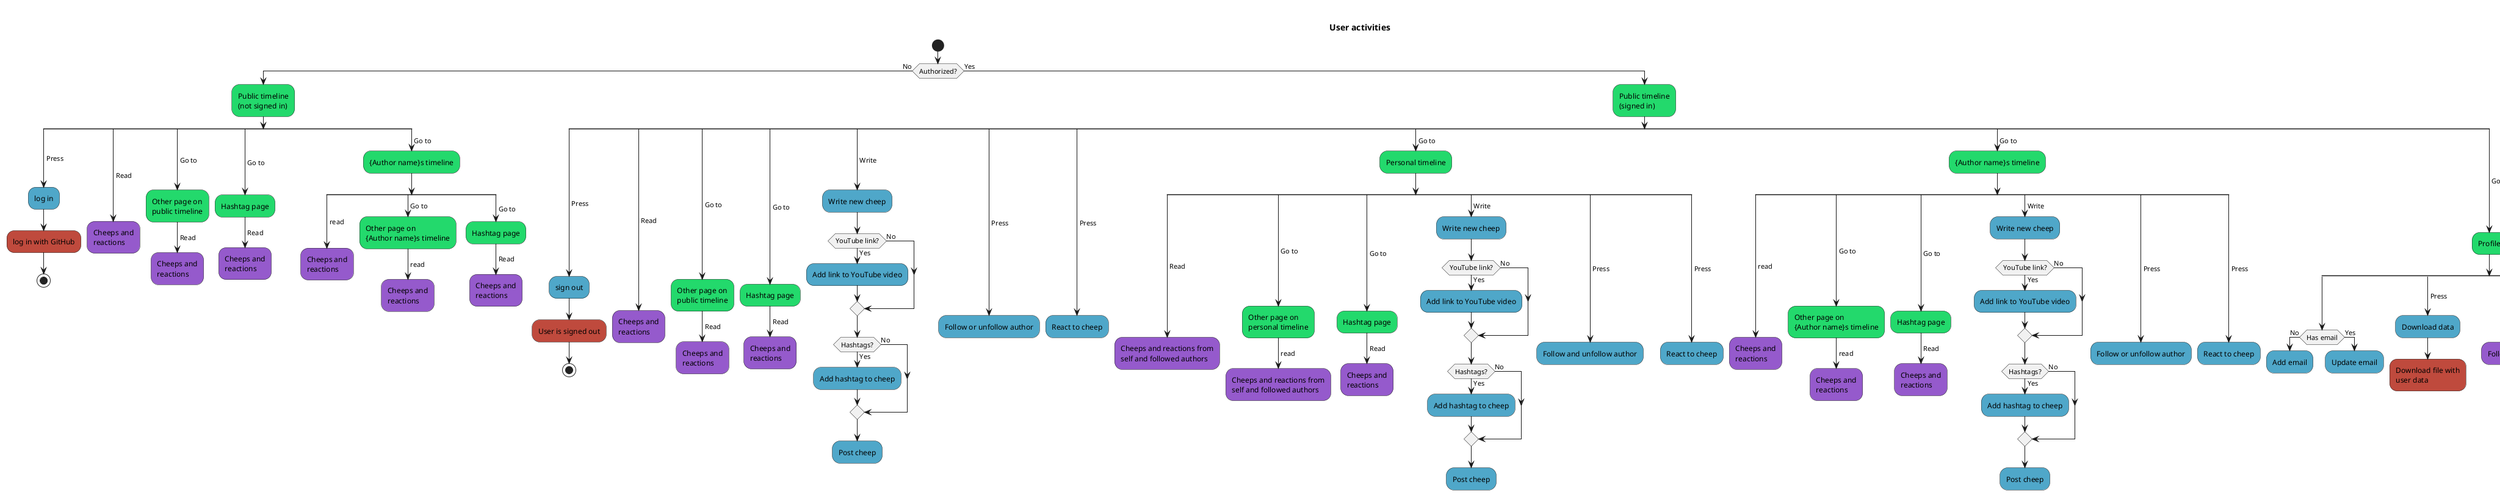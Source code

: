@startuml user_activities_diagram
header User activities activity diagram
title User activities
start
if (Authorized?) then (No)
    #23d96c:Public timeline
    (not signed in);
    split
        ->Press;
        #4fa7c9:log in;
        #bf4a3d:log in with GitHub;
        stop
    split again
        ->Read;
        #955acc:Cheeps and
        reactions;
        kill
    split again
        ->Go to;
        #23d96c:Other page on
        public timeline;
        ->Read;
        #955acc:Cheeps and
        reactions;
        kill
    split again
        ->Go to;
        #23d96c:Hashtag page;
        ->Read;
        #955acc:Cheeps and
        reactions;
        kill
    split again
        ->Go to;
        #23d96c:{Author name}s timeline;
        split
            ->read;
            #955acc:Cheeps and
            reactions;
            kill
        split again
            ->Go to;
            #23d96c:Other page on
            {Author name}s timeline;
            ->read;
            #955acc:Cheeps and
            reactions;
            kill
        split again
            ->Go to;
            #23d96c:Hashtag page;
            ->Read;
            #955acc:Cheeps and
            reactions;
            kill
        endsplit
    endsplit
else (Yes)
    #23d96c:Public timeline
    (signed in);
    split
        ->Press;
        #4fa7c9:sign out;
        #bf4a3d:User is signed out;
        stop
    split again
        ->Read;
        #955acc:Cheeps and
        reactions;
        kill
    split again
        ->Go to;
        #23d96c:Other page on
        public timeline;
        ->Read;
        #955acc:Cheeps and
        reactions;
        kill
    split again
        ->Go to;
        #23d96c:Hashtag page;
        ->Read;
        #955acc:Cheeps and
        reactions;
        kill
    split again
        ->Write;
        #4fa7c9:Write new cheep;
        if (YouTube link?) then (Yes)
            #4fa7c9:Add link to YouTube video;
        else (No)
        endif
        if (Hashtags?) then (Yes)
            #4fa7c9:Add hashtag to cheep;
        else (No)
        endif
        #4fa7c9:Post cheep;
        kill
    split again
        ->Press;
        #4fa7c9:Follow or unfollow author;
        kill
    split again
        ->Press;
        #4fa7c9:React to cheep;
        kill
    split again
        ->Go to;
        #23d96c:Personal timeline;
        split
            ->Read;
            #955acc:Cheeps and reactions from 
            self and followed authors;
            kill
        split again
            ->Go to;
            #23d96c:Other page on
            personal timeline;
            ->read;
            #955acc:Cheeps and reactions from 
            self and followed authors;
            kill
        split again
            ->Go to;
            #23d96c:Hashtag page;
            ->Read;
            #955acc:Cheeps and
            reactions;
            kill
        split again 
            ->Write;
            #4fa7c9:Write new cheep;
            if (YouTube link?) then (Yes)
                #4fa7c9:Add link to YouTube video;
            else (No)
            endif
            if (Hashtags?) then (Yes)
                #4fa7c9:Add hashtag to cheep;
            else (No)
            endif
            #4fa7c9:Post cheep;
            kill
        split again
            ->Press;
            #4fa7c9:Follow and unfollow author;
            kill
        split again
            ->Press;
            #4fa7c9:React to cheep;
            kill
        endsplit
    split again
        ->Go to;
        #23d96c:{Author name}s timeline;
        split
            ->read;
            #955acc:Cheeps and
            reactions;
            kill
        split again
            ->Go to;
            #23d96c:Other page on
            {Author name}s timeline;
            ->read;
            #955acc:Cheeps and
            reactions;
            kill
        split again
            ->Go to;
            #23d96c:Hashtag page;
            ->Read;
            #955acc:Cheeps and
            reactions;
            kill
        split again
            ->Write;
            #4fa7c9:Write new cheep;
            if (YouTube link?) then (Yes)
                #4fa7c9:Add link to YouTube video;
            else (No)
            endif
            if (Hashtags?) then (Yes)
                #4fa7c9:Add hashtag to cheep;
            else (No)
            endif
            #4fa7c9:Post cheep;
            kill
        split again
            ->Press;
            #4fa7c9:Follow or unfollow author;
            kill
        split again
            ->Press;
            #4fa7c9:React to cheep;
            kill
        endsplit
    split again
        ->Go to;
        #23d96c:Profile;
        split
            if (Has email) then (No)
                #4fa7c9:Add email;
            else (Yes)
                #4fa7c9:Update email;
            endif
            kill
        split again
            ->Press;
            #4fa7c9:Download data;
            #bf4a3d:Download file with 
            user data;
            kill
        split again
            ->See;
            #955acc:Followed authors;
            kill
        split again
            ->Press;
            #4fa7c9:Forget me;
            #bf4a3d:User is removed
            from chirps database;
            stop
        split again
            ->See;
            #955acc:Written cheeps;
            kill
        endsplit
    endsplit
endif
@enduml
